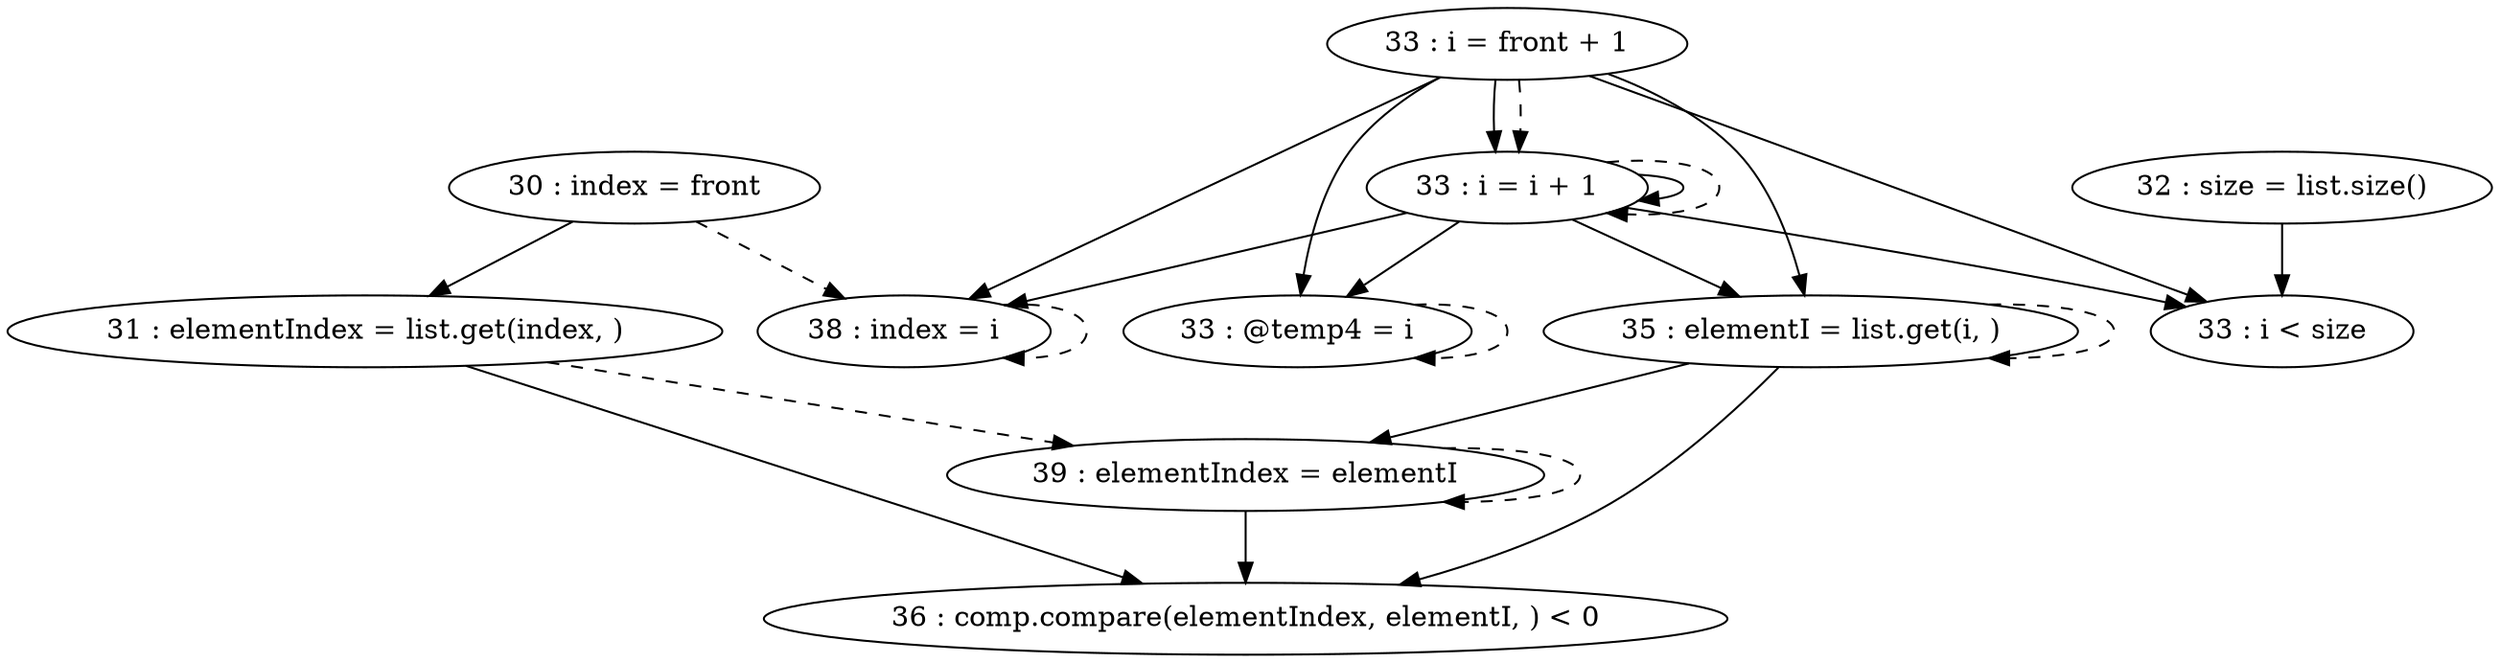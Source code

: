 digraph G {
"30 : index = front"
"30 : index = front" -> "31 : elementIndex = list.get(index, )"
"30 : index = front" -> "38 : index = i" [style=dashed]
"31 : elementIndex = list.get(index, )"
"31 : elementIndex = list.get(index, )" -> "36 : comp.compare(elementIndex, elementI, ) < 0"
"31 : elementIndex = list.get(index, )" -> "39 : elementIndex = elementI" [style=dashed]
"32 : size = list.size()"
"32 : size = list.size()" -> "33 : i < size"
"33 : i = front + 1"
"33 : i = front + 1" -> "33 : @temp4 = i"
"33 : i = front + 1" -> "33 : i < size"
"33 : i = front + 1" -> "33 : i = i + 1"
"33 : i = front + 1" -> "35 : elementI = list.get(i, )"
"33 : i = front + 1" -> "38 : index = i"
"33 : i = front + 1" -> "33 : i = i + 1" [style=dashed]
"33 : i < size"
"35 : elementI = list.get(i, )"
"35 : elementI = list.get(i, )" -> "39 : elementIndex = elementI"
"35 : elementI = list.get(i, )" -> "36 : comp.compare(elementIndex, elementI, ) < 0"
"35 : elementI = list.get(i, )" -> "35 : elementI = list.get(i, )" [style=dashed]
"36 : comp.compare(elementIndex, elementI, ) < 0"
"38 : index = i"
"38 : index = i" -> "38 : index = i" [style=dashed]
"39 : elementIndex = elementI"
"39 : elementIndex = elementI" -> "36 : comp.compare(elementIndex, elementI, ) < 0"
"39 : elementIndex = elementI" -> "39 : elementIndex = elementI" [style=dashed]
"33 : @temp4 = i"
"33 : @temp4 = i" -> "33 : @temp4 = i" [style=dashed]
"33 : i = i + 1"
"33 : i = i + 1" -> "33 : @temp4 = i"
"33 : i = i + 1" -> "33 : i < size"
"33 : i = i + 1" -> "33 : i = i + 1"
"33 : i = i + 1" -> "35 : elementI = list.get(i, )"
"33 : i = i + 1" -> "38 : index = i"
"33 : i = i + 1" -> "33 : i = i + 1" [style=dashed]
}